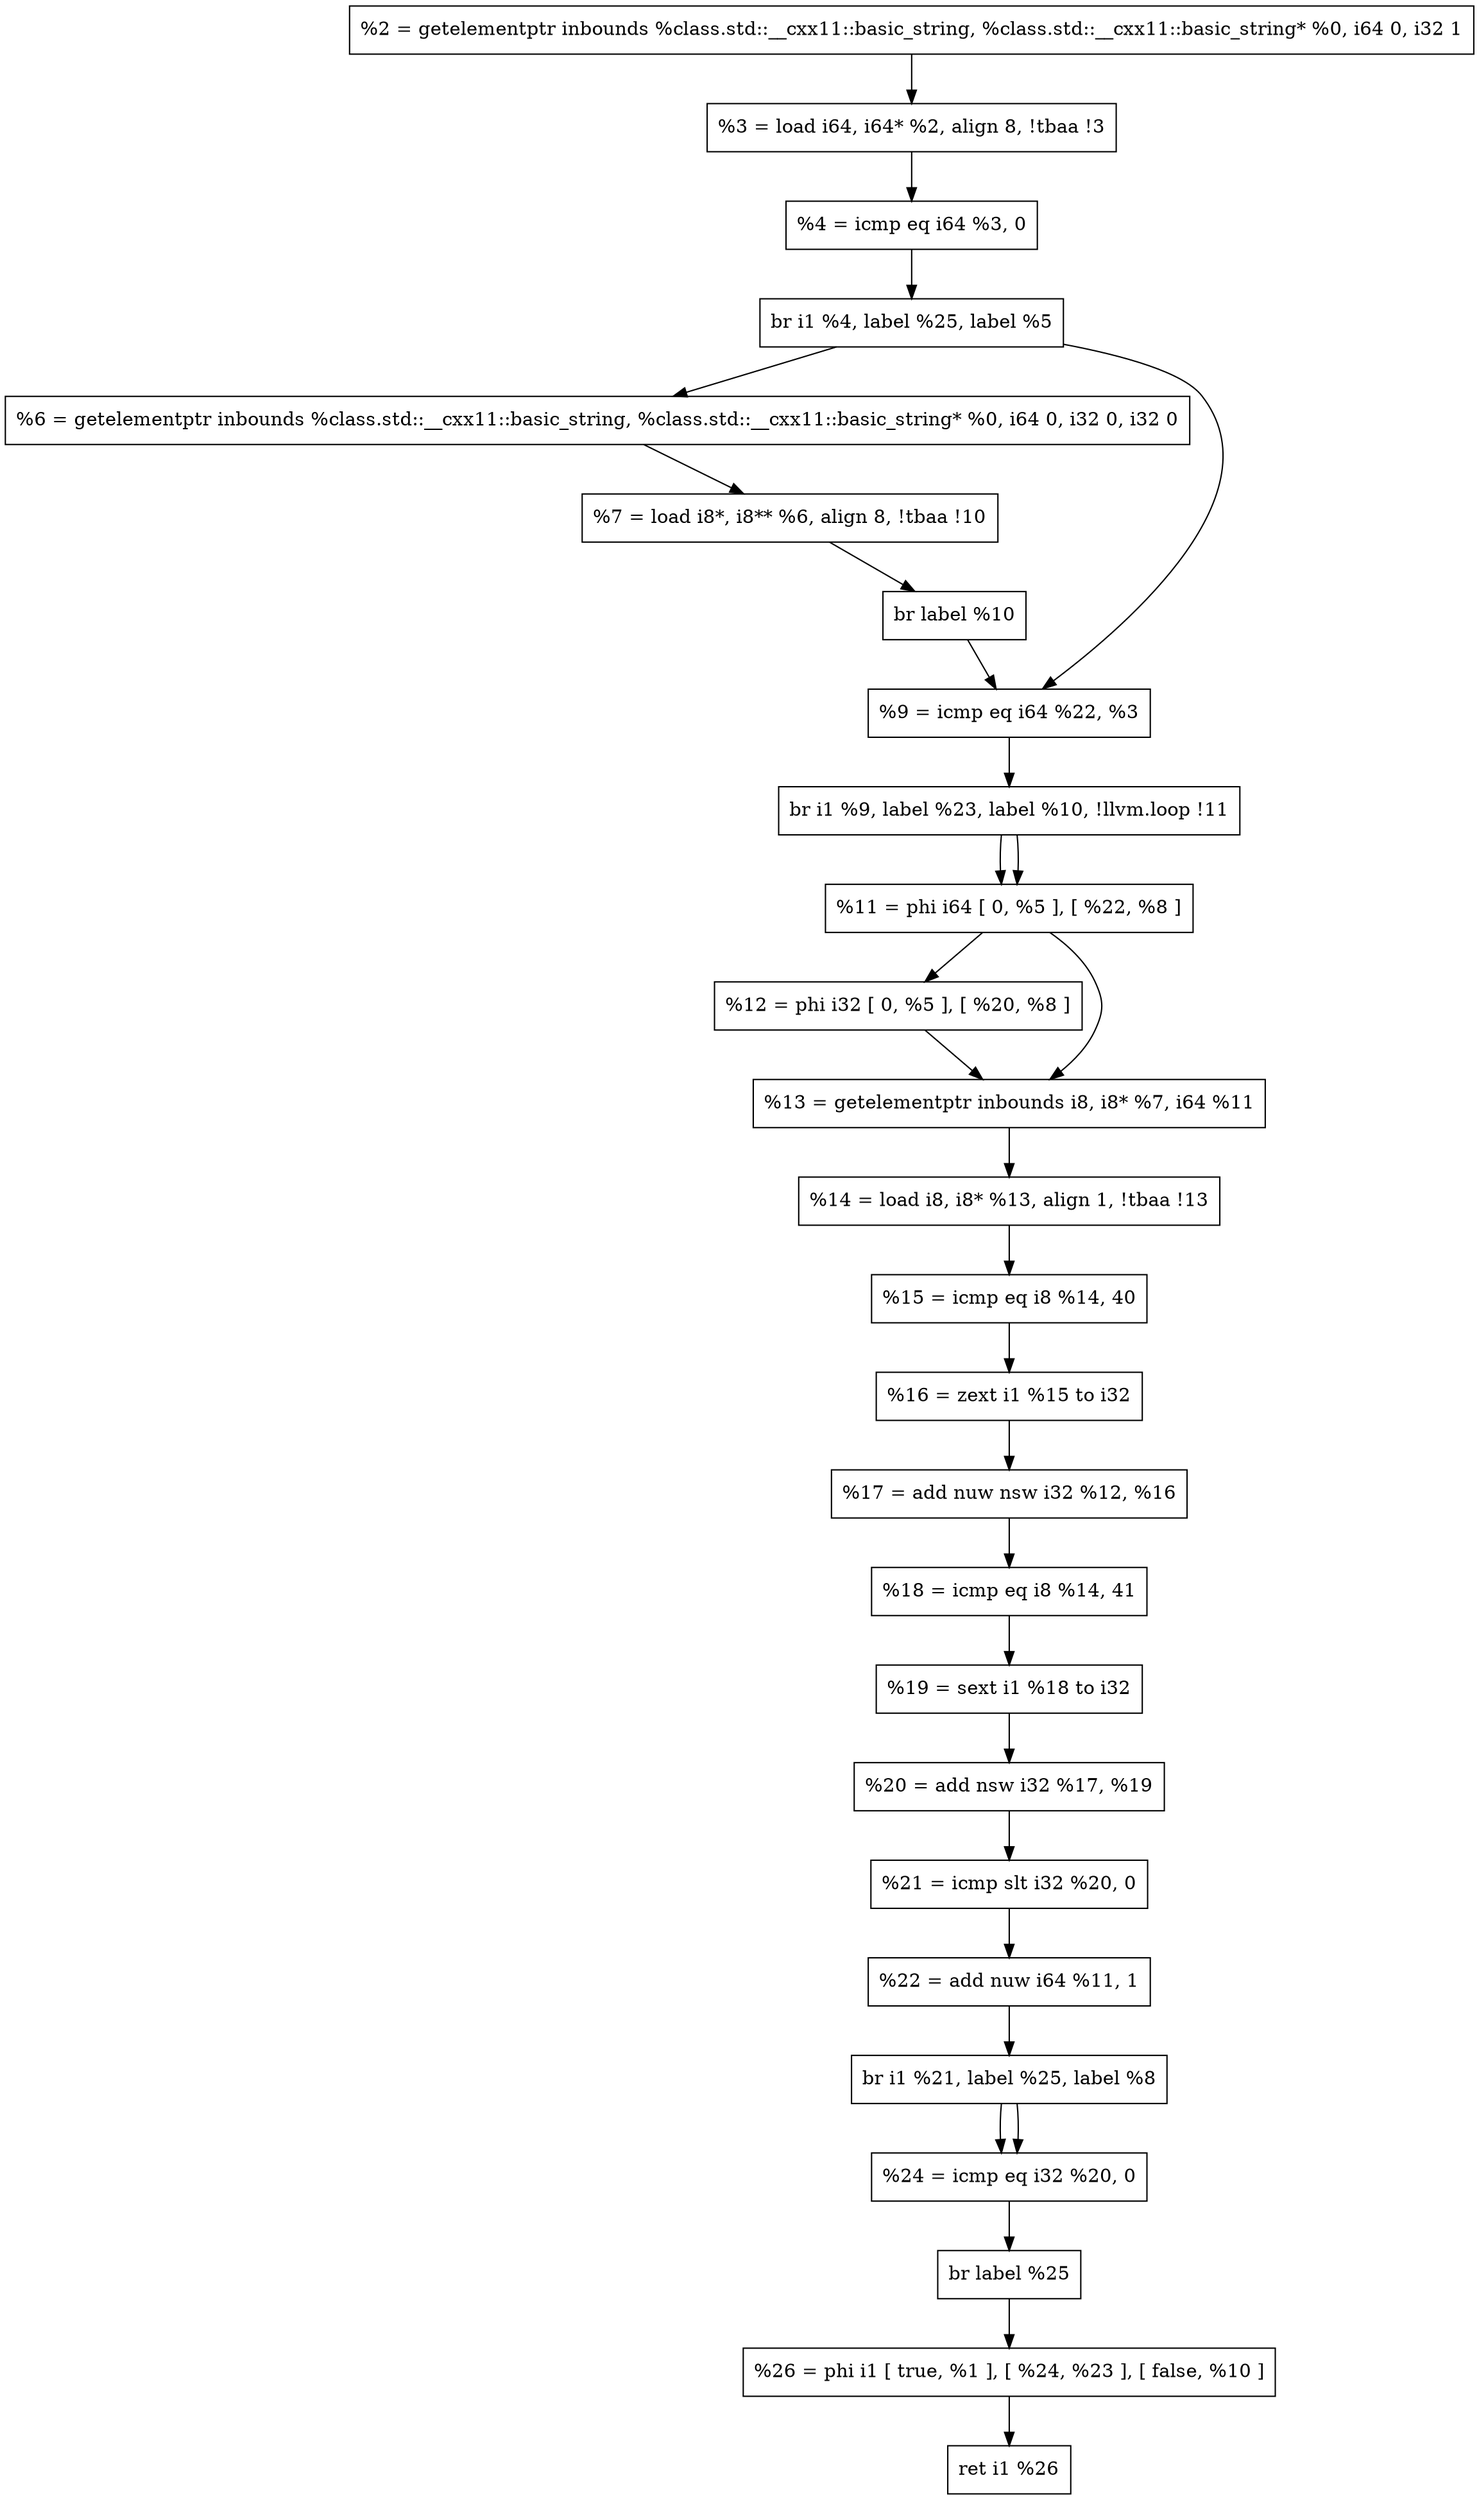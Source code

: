 digraph "DDG for '_Z18correct_bracketingNSt7__cxx1112basic_stringIcSt11char_traitsIcESaIcEEE' function" {
Node0x55a9d7637290[shape=record, label="  %2 = getelementptr inbounds %class.std::__cxx11::basic_string, %class.std::__cxx11::basic_string* %0, i64 0, i32 1"];
Node0x55a9d7637310[shape=record, label="  %3 = load i64, i64* %2, align 8, !tbaa !3"];
Node0x55a9d7637390[shape=record, label="  %4 = icmp eq i64 %3, 0"];
Node0x55a9d7637410[shape=record, label="  br i1 %4, label %25, label %5"];
Node0x55a9d7637490[shape=record, label="  %6 = getelementptr inbounds %class.std::__cxx11::basic_string, %class.std::__cxx11::basic_string* %0, i64 0, i32 0, i32 0"];
Node0x55a9d7637510[shape=record, label="  %7 = load i8*, i8** %6, align 8, !tbaa !10"];
Node0x55a9d7637590[shape=record, label="  br label %10"];
Node0x55a9d7637610[shape=record, label="  %9 = icmp eq i64 %22, %3"];
Node0x55a9d7637690[shape=record, label="  br i1 %9, label %23, label %10, !llvm.loop !11"];
Node0x55a9d7637710[shape=record, label="  %11 = phi i64 [ 0, %5 ], [ %22, %8 ]"];
Node0x55a9d7637790[shape=record, label="  %12 = phi i32 [ 0, %5 ], [ %20, %8 ]"];
Node0x55a9d7637810[shape=record, label="  %13 = getelementptr inbounds i8, i8* %7, i64 %11"];
Node0x55a9d7637890[shape=record, label="  %14 = load i8, i8* %13, align 1, !tbaa !13"];
Node0x55a9d7637910[shape=record, label="  %15 = icmp eq i8 %14, 40"];
Node0x55a9d7637990[shape=record, label="  %16 = zext i1 %15 to i32"];
Node0x55a9d7637a10[shape=record, label="  %17 = add nuw nsw i32 %12, %16"];
Node0x55a9d7637a90[shape=record, label="  %18 = icmp eq i8 %14, 41"];
Node0x55a9d7637b10[shape=record, label="  %19 = sext i1 %18 to i32"];
Node0x55a9d7637b90[shape=record, label="  %20 = add nsw i32 %17, %19"];
Node0x55a9d7637c10[shape=record, label="  %21 = icmp slt i32 %20, 0"];
Node0x55a9d7637c90[shape=record, label="  %22 = add nuw i64 %11, 1"];
Node0x55a9d7637d10[shape=record, label="  br i1 %21, label %25, label %8"];
Node0x55a9d7637d90[shape=record, label="  %24 = icmp eq i32 %20, 0"];
Node0x55a9d7637e10[shape=record, label="  br label %25"];
Node0x55a9d7637e90[shape=record, label="  %26 = phi i1 [ true, %1 ], [ %24, %23 ], [ false, %10 ]"];
Node0x55a9d7637f10[shape=record, label="  ret i1 %26"];
Node0x55a9d7637290 -> Node0x55a9d7637310
Node0x55a9d7637310 -> Node0x55a9d7637390
Node0x55a9d7637390 -> Node0x55a9d7637410
Node0x55a9d7637410 -> Node0x55a9d7637490
Node0x55a9d7637410 -> Node0x55a9d7637610
Node0x55a9d7637490 -> Node0x55a9d7637510
Node0x55a9d7637510 -> Node0x55a9d7637590
Node0x55a9d7637590 -> Node0x55a9d7637610
Node0x55a9d7637610 -> Node0x55a9d7637690
Node0x55a9d7637690 -> Node0x55a9d7637710
Node0x55a9d7637690 -> Node0x55a9d7637710
Node0x55a9d7637710 -> Node0x55a9d7637790
Node0x55a9d7637710 -> Node0x55a9d7637810
Node0x55a9d7637790 -> Node0x55a9d7637810
Node0x55a9d7637810 -> Node0x55a9d7637890
Node0x55a9d7637890 -> Node0x55a9d7637910
Node0x55a9d7637910 -> Node0x55a9d7637990
Node0x55a9d7637990 -> Node0x55a9d7637a10
Node0x55a9d7637a10 -> Node0x55a9d7637a90
Node0x55a9d7637a90 -> Node0x55a9d7637b10
Node0x55a9d7637b10 -> Node0x55a9d7637b90
Node0x55a9d7637b90 -> Node0x55a9d7637c10
Node0x55a9d7637c10 -> Node0x55a9d7637c90
Node0x55a9d7637c90 -> Node0x55a9d7637d10
Node0x55a9d7637d10 -> Node0x55a9d7637d90
Node0x55a9d7637d10 -> Node0x55a9d7637d90
Node0x55a9d7637d90 -> Node0x55a9d7637e10
Node0x55a9d7637e10 -> Node0x55a9d7637e90
Node0x55a9d7637e90 -> Node0x55a9d7637f10

}